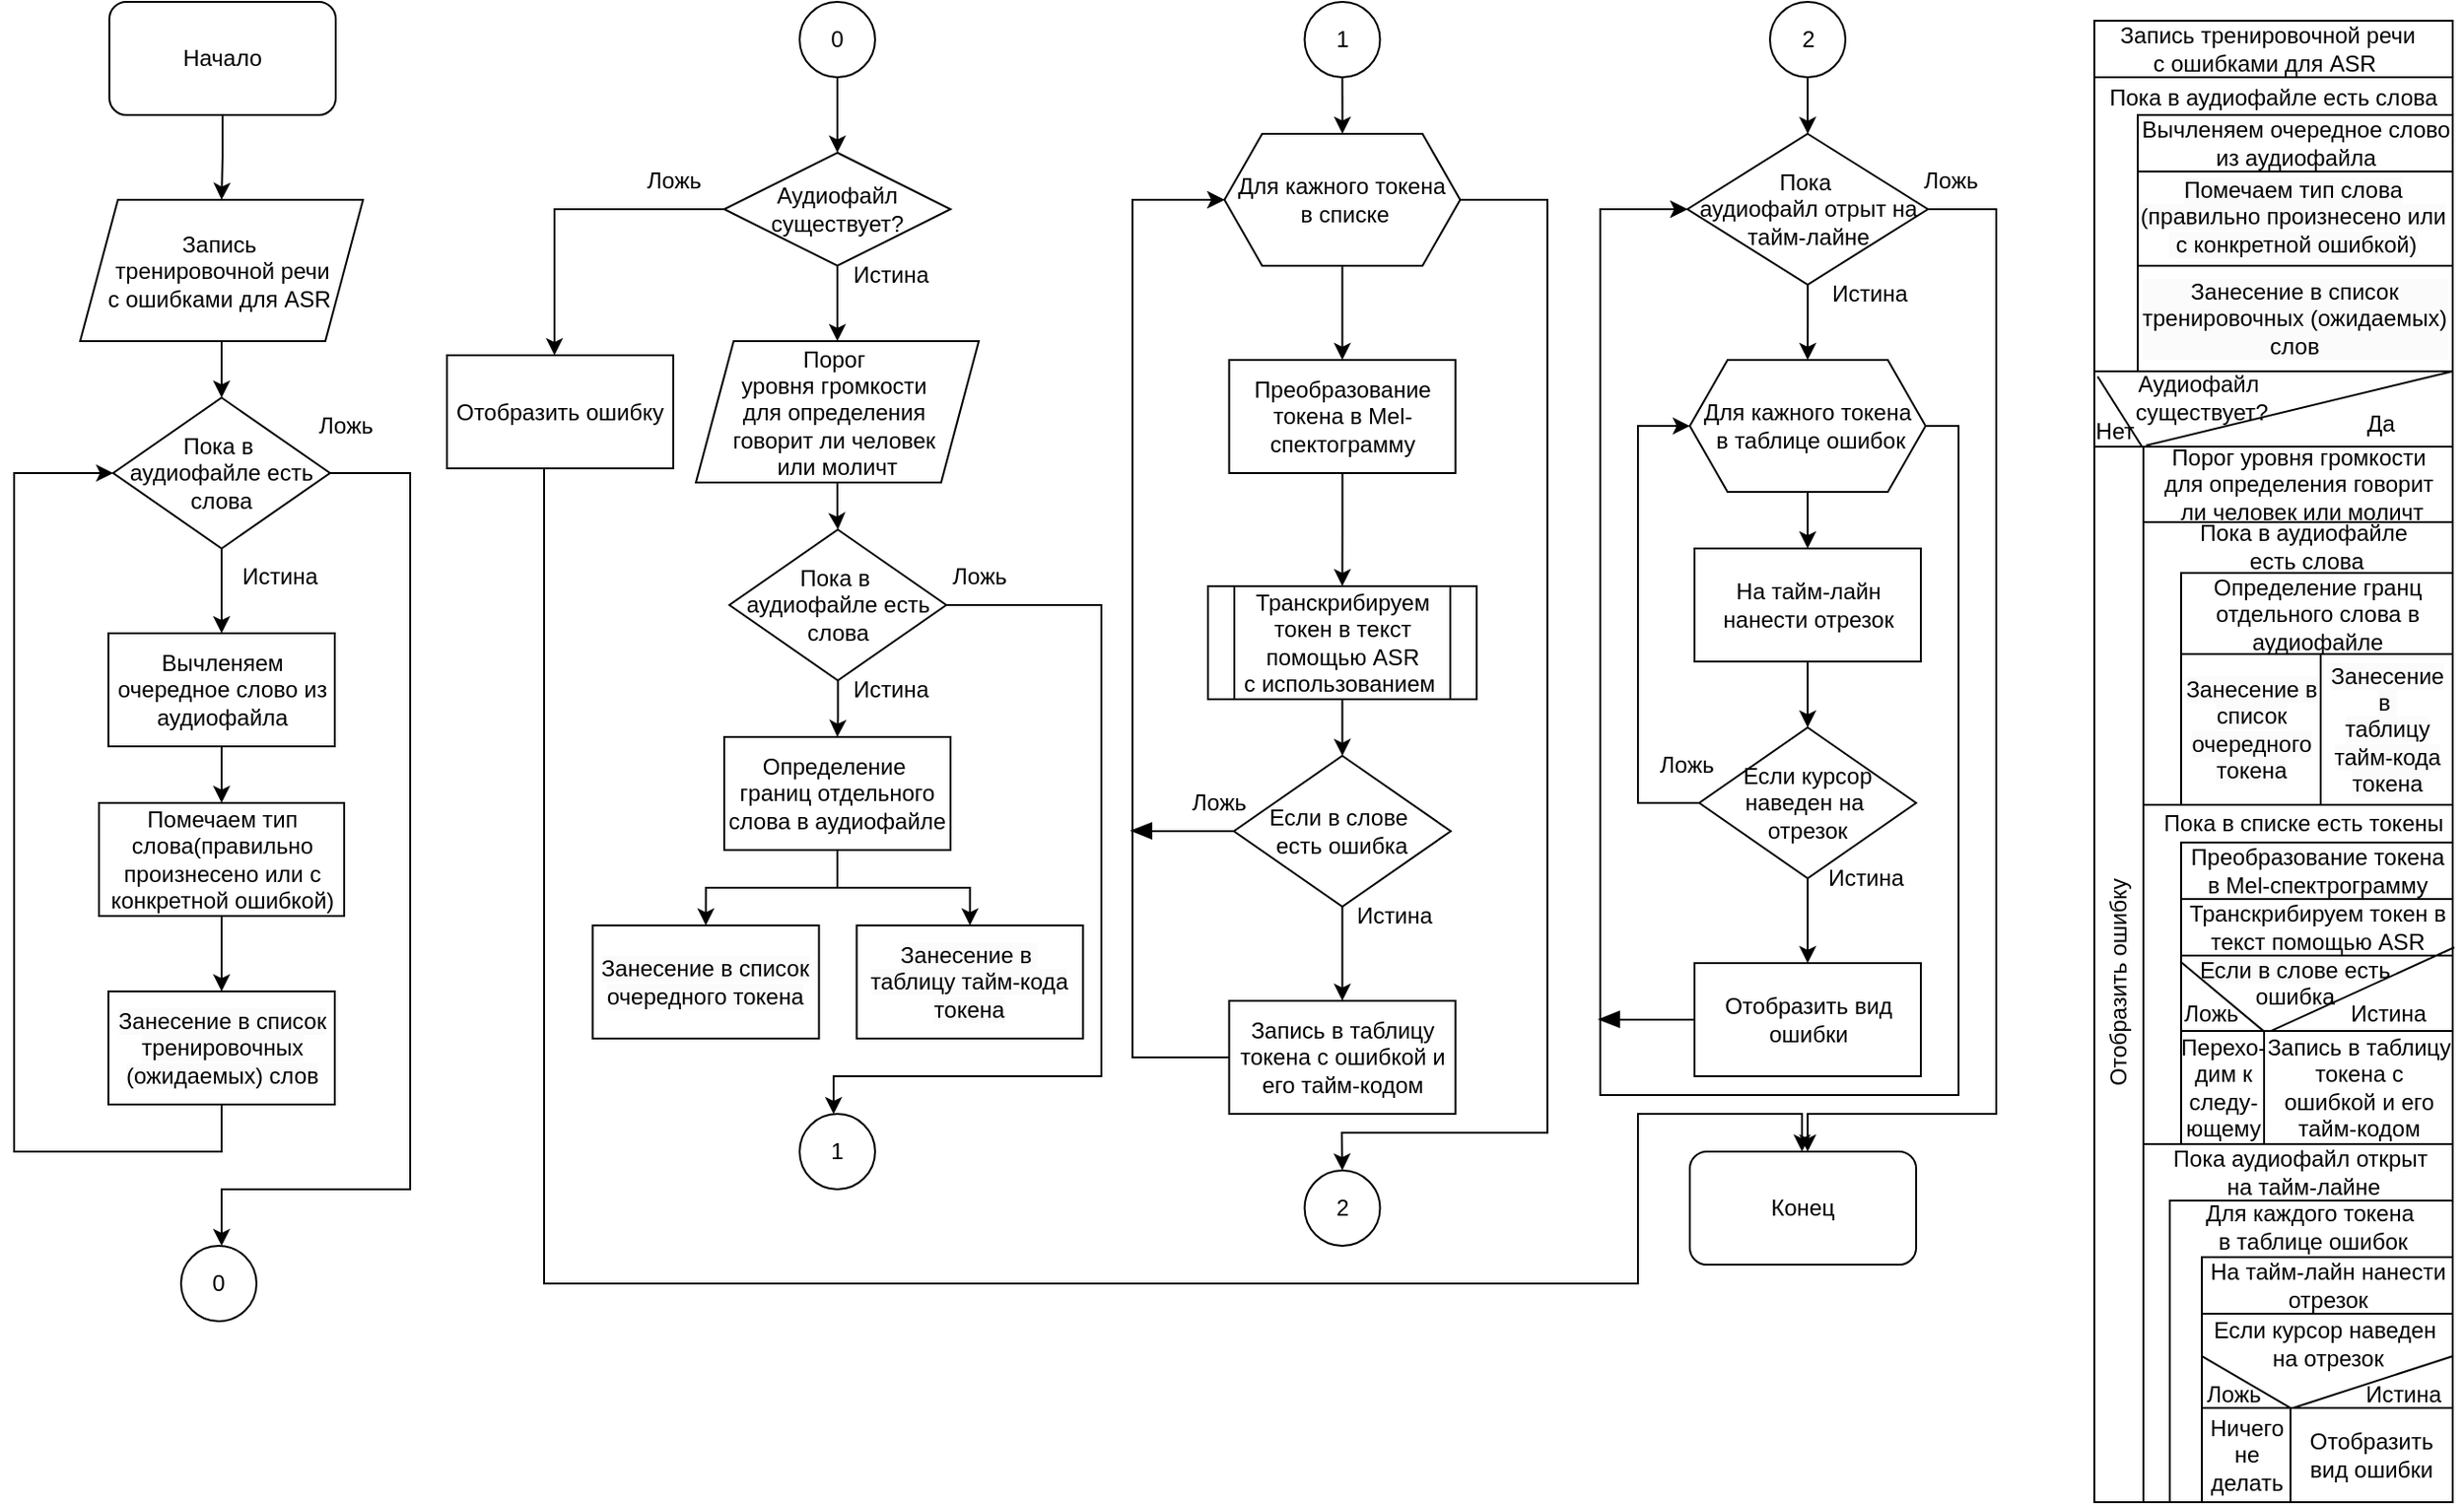 <mxfile version="25.0.3">
  <diagram name="Page-1" id="bJftbZVyU55K5qn1mi6W">
    <mxGraphModel dx="1652" dy="835" grid="1" gridSize="10" guides="1" tooltips="1" connect="1" arrows="1" fold="1" page="1" pageScale="1" pageWidth="850" pageHeight="1100" math="0" shadow="0">
      <root>
        <mxCell id="0" />
        <mxCell id="1" parent="0" />
        <mxCell id="W5doGc2CjOmDTbgwWryE-8" value="" style="edgeStyle=orthogonalEdgeStyle;rounded=0;orthogonalLoop=1;jettySize=auto;html=1;" parent="1" source="W5doGc2CjOmDTbgwWryE-9" target="W5doGc2CjOmDTbgwWryE-12" edge="1">
          <mxGeometry relative="1" as="geometry" />
        </mxCell>
        <mxCell id="UYKFxZUym77osztnOfX8-6" style="edgeStyle=orthogonalEdgeStyle;rounded=0;orthogonalLoop=1;jettySize=auto;html=1;" parent="1" source="XATPE1ViVIyl82aGBpBJ-64" target="UYKFxZUym77osztnOfX8-52" edge="1">
          <mxGeometry relative="1" as="geometry">
            <mxPoint x="109.5" y="690" as="targetPoint" />
            <Array as="points">
              <mxPoint x="291.5" y="680" />
              <mxPoint x="871.5" y="680" />
              <mxPoint x="871.5" y="590" />
              <mxPoint x="958.5" y="590" />
            </Array>
          </mxGeometry>
        </mxCell>
        <mxCell id="W5doGc2CjOmDTbgwWryE-9" value="&lt;span style=&quot;text-align: left;&quot;&gt;Аудиофайл существует?&lt;/span&gt;" style="rounded=0;whiteSpace=wrap;html=1;shape=rhombus;perimeter=rhombusPerimeter;" parent="1" vertex="1">
          <mxGeometry x="387" y="80" width="120" height="60" as="geometry" />
        </mxCell>
        <mxCell id="UYKFxZUym77osztnOfX8-10" value="" style="edgeStyle=orthogonalEdgeStyle;rounded=0;orthogonalLoop=1;jettySize=auto;html=1;" parent="1" source="W5doGc2CjOmDTbgwWryE-12" target="UYKFxZUym77osztnOfX8-11" edge="1">
          <mxGeometry relative="1" as="geometry">
            <mxPoint x="447" y="310" as="targetPoint" />
          </mxGeometry>
        </mxCell>
        <mxCell id="W5doGc2CjOmDTbgwWryE-12" value="&lt;span style=&quot;background-color: initial;&quot;&gt;Порог&amp;nbsp;&lt;/span&gt;&lt;div&gt;&lt;span style=&quot;background-color: initial;&quot;&gt;уровня&amp;nbsp;&lt;/span&gt;&lt;span style=&quot;background-color: initial;&quot;&gt;громкости&amp;nbsp;&lt;/span&gt;&lt;div&gt;&lt;span style=&quot;background-color: initial;&quot;&gt;для определения&amp;nbsp;&lt;/span&gt;&lt;/div&gt;&lt;div&gt;&lt;span style=&quot;background-color: initial;&quot;&gt;говорит&amp;nbsp;&lt;/span&gt;&lt;span style=&quot;background-color: initial;&quot;&gt;ли человек&amp;nbsp;&lt;/span&gt;&lt;/div&gt;&lt;div&gt;&lt;span style=&quot;background-color: initial;&quot;&gt;или моличт&lt;/span&gt;&lt;/div&gt;&lt;/div&gt;" style="rounded=0;whiteSpace=wrap;html=1;shape=parallelogram;fixedSize=1;align=center;size=20;perimeter=parallelogramPerimeter;" parent="1" vertex="1">
          <mxGeometry x="372" y="180" width="150" height="75" as="geometry" />
        </mxCell>
        <mxCell id="UYKFxZUym77osztnOfX8-2" value="" style="edgeStyle=orthogonalEdgeStyle;rounded=0;orthogonalLoop=1;jettySize=auto;html=1;" parent="1" source="rz2Mtm5emk-AW7Llr2wP-21" target="W5doGc2CjOmDTbgwWryE-9" edge="1">
          <mxGeometry relative="1" as="geometry">
            <mxPoint x="447" y="30" as="sourcePoint" />
          </mxGeometry>
        </mxCell>
        <mxCell id="UYKFxZUym77osztnOfX8-14" value="" style="edgeStyle=orthogonalEdgeStyle;rounded=0;orthogonalLoop=1;jettySize=auto;html=1;" parent="1" source="UYKFxZUym77osztnOfX8-11" target="UYKFxZUym77osztnOfX8-13" edge="1">
          <mxGeometry relative="1" as="geometry" />
        </mxCell>
        <mxCell id="UYKFxZUym77osztnOfX8-19" style="edgeStyle=orthogonalEdgeStyle;rounded=0;orthogonalLoop=1;jettySize=auto;html=1;" parent="1" source="UYKFxZUym77osztnOfX8-11" target="UYKFxZUym77osztnOfX8-26" edge="1">
          <mxGeometry relative="1" as="geometry">
            <mxPoint x="445" y="660" as="targetPoint" />
            <Array as="points">
              <mxPoint x="587" y="320" />
              <mxPoint x="587" y="570" />
              <mxPoint x="445" y="570" />
            </Array>
          </mxGeometry>
        </mxCell>
        <mxCell id="UYKFxZUym77osztnOfX8-11" value="Пока в&amp;nbsp;&lt;div&gt;аудиофайле есть слова&lt;/div&gt;" style="rhombus;whiteSpace=wrap;html=1;" parent="1" vertex="1">
          <mxGeometry x="389.75" y="280" width="115" height="80" as="geometry" />
        </mxCell>
        <mxCell id="UYKFxZUym77osztnOfX8-24" style="edgeStyle=orthogonalEdgeStyle;rounded=0;orthogonalLoop=1;jettySize=auto;html=1;entryX=0.5;entryY=0;entryDx=0;entryDy=0;" parent="1" source="UYKFxZUym77osztnOfX8-13" target="UYKFxZUym77osztnOfX8-23" edge="1">
          <mxGeometry relative="1" as="geometry" />
        </mxCell>
        <mxCell id="UYKFxZUym77osztnOfX8-25" style="edgeStyle=orthogonalEdgeStyle;rounded=0;orthogonalLoop=1;jettySize=auto;html=1;" parent="1" source="UYKFxZUym77osztnOfX8-13" target="UYKFxZUym77osztnOfX8-22" edge="1">
          <mxGeometry relative="1" as="geometry" />
        </mxCell>
        <mxCell id="UYKFxZUym77osztnOfX8-13" value="&lt;span style=&quot;text-align: left;&quot;&gt;Определение&amp;nbsp;&lt;/span&gt;&lt;div&gt;&lt;span style=&quot;text-align: left;&quot;&gt;границ отдельного слова в аудиофайле&lt;/span&gt;&lt;/div&gt;" style="rounded=0;whiteSpace=wrap;html=1;" parent="1" vertex="1">
          <mxGeometry x="387" y="390" width="120" height="60" as="geometry" />
        </mxCell>
        <mxCell id="UYKFxZUym77osztnOfX8-15" value="Истина" style="text;html=1;align=center;verticalAlign=middle;resizable=0;points=[];autosize=1;strokeColor=none;fillColor=none;" parent="1" vertex="1">
          <mxGeometry x="444.75" y="350" width="60" height="30" as="geometry" />
        </mxCell>
        <mxCell id="UYKFxZUym77osztnOfX8-16" value="Ложь" style="text;html=1;align=center;verticalAlign=middle;resizable=0;points=[];autosize=1;strokeColor=none;fillColor=none;" parent="1" vertex="1">
          <mxGeometry x="497.25" y="290" width="50" height="30" as="geometry" />
        </mxCell>
        <mxCell id="UYKFxZUym77osztnOfX8-17" value="Истина" style="text;html=1;align=center;verticalAlign=middle;resizable=0;points=[];autosize=1;strokeColor=none;fillColor=none;" parent="1" vertex="1">
          <mxGeometry x="444.5" y="130" width="60" height="30" as="geometry" />
        </mxCell>
        <mxCell id="UYKFxZUym77osztnOfX8-18" value="Ложь" style="text;html=1;align=center;verticalAlign=middle;resizable=0;points=[];autosize=1;strokeColor=none;fillColor=none;" parent="1" vertex="1">
          <mxGeometry x="334.5" y="80" width="50" height="30" as="geometry" />
        </mxCell>
        <mxCell id="UYKFxZUym77osztnOfX8-22" value="&lt;div&gt;&lt;span style=&quot;color: rgb(0, 0, 0); font-family: Helvetica; font-size: 12px; font-style: normal; font-variant-ligatures: normal; font-variant-caps: normal; font-weight: 400; letter-spacing: normal; orphans: 2; text-align: left; text-indent: 0px; text-transform: none; widows: 2; word-spacing: 0px; -webkit-text-stroke-width: 0px; white-space: normal; background-color: rgb(251, 251, 251); text-decoration-thickness: initial; text-decoration-style: initial; text-decoration-color: initial; display: inline !important; float: none;&quot;&gt;Занесение в&amp;nbsp;&lt;/span&gt;&lt;/div&gt;&lt;div&gt;&lt;span style=&quot;color: rgb(0, 0, 0); font-family: Helvetica; font-size: 12px; font-style: normal; font-variant-ligatures: normal; font-variant-caps: normal; font-weight: 400; letter-spacing: normal; orphans: 2; text-align: left; text-indent: 0px; text-transform: none; widows: 2; word-spacing: 0px; -webkit-text-stroke-width: 0px; white-space: normal; background-color: rgb(251, 251, 251); text-decoration-thickness: initial; text-decoration-style: initial; text-decoration-color: initial; display: inline !important; float: none;&quot;&gt;таблицу тайм-кода токена&lt;/span&gt;&lt;/div&gt;" style="rounded=0;whiteSpace=wrap;html=1;" parent="1" vertex="1">
          <mxGeometry x="457.25" y="490" width="120" height="60" as="geometry" />
        </mxCell>
        <mxCell id="UYKFxZUym77osztnOfX8-23" value="&lt;span style=&quot;color: rgb(0, 0, 0); font-family: Helvetica; font-size: 12px; font-style: normal; font-variant-ligatures: normal; font-variant-caps: normal; font-weight: 400; letter-spacing: normal; orphans: 2; text-align: left; text-indent: 0px; text-transform: none; widows: 2; word-spacing: 0px; -webkit-text-stroke-width: 0px; white-space: normal; background-color: rgb(251, 251, 251); text-decoration-thickness: initial; text-decoration-style: initial; text-decoration-color: initial; display: inline !important; float: none;&quot;&gt;Занесение в список очередного токена&lt;/span&gt;" style="rounded=0;whiteSpace=wrap;html=1;" parent="1" vertex="1">
          <mxGeometry x="317.25" y="490" width="120" height="60" as="geometry" />
        </mxCell>
        <mxCell id="UYKFxZUym77osztnOfX8-26" value="1" style="ellipse;whiteSpace=wrap;html=1;aspect=fixed;" parent="1" vertex="1">
          <mxGeometry x="427" y="590" width="40" height="40" as="geometry" />
        </mxCell>
        <mxCell id="UYKFxZUym77osztnOfX8-30" value="" style="edgeStyle=orthogonalEdgeStyle;rounded=0;orthogonalLoop=1;jettySize=auto;html=1;" parent="1" source="UYKFxZUym77osztnOfX8-27" target="UYKFxZUym77osztnOfX8-29" edge="1">
          <mxGeometry relative="1" as="geometry" />
        </mxCell>
        <mxCell id="UYKFxZUym77osztnOfX8-27" value="1" style="ellipse;whiteSpace=wrap;html=1;aspect=fixed;" parent="1" vertex="1">
          <mxGeometry x="694.75" width="40" height="40" as="geometry" />
        </mxCell>
        <mxCell id="UYKFxZUym77osztnOfX8-33" value="" style="edgeStyle=orthogonalEdgeStyle;rounded=0;orthogonalLoop=1;jettySize=auto;html=1;" parent="1" source="UYKFxZUym77osztnOfX8-28" target="UYKFxZUym77osztnOfX8-32" edge="1">
          <mxGeometry relative="1" as="geometry" />
        </mxCell>
        <mxCell id="UYKFxZUym77osztnOfX8-28" value="&lt;span style=&quot;text-align: left;&quot;&gt;Преобразование токена в Mel-спектограмму&lt;/span&gt;" style="rounded=0;whiteSpace=wrap;html=1;" parent="1" vertex="1">
          <mxGeometry x="654.75" y="190" width="120" height="60" as="geometry" />
        </mxCell>
        <mxCell id="UYKFxZUym77osztnOfX8-31" value="" style="edgeStyle=orthogonalEdgeStyle;rounded=0;orthogonalLoop=1;jettySize=auto;html=1;" parent="1" source="UYKFxZUym77osztnOfX8-29" target="UYKFxZUym77osztnOfX8-28" edge="1">
          <mxGeometry relative="1" as="geometry" />
        </mxCell>
        <mxCell id="UYKFxZUym77osztnOfX8-43" style="edgeStyle=orthogonalEdgeStyle;rounded=0;orthogonalLoop=1;jettySize=auto;html=1;" parent="1" source="UYKFxZUym77osztnOfX8-29" target="UYKFxZUym77osztnOfX8-44" edge="1">
          <mxGeometry relative="1" as="geometry">
            <mxPoint x="813.5" y="610" as="targetPoint" />
            <Array as="points">
              <mxPoint x="823.5" y="105" />
              <mxPoint x="823.5" y="600" />
              <mxPoint x="714.5" y="600" />
            </Array>
          </mxGeometry>
        </mxCell>
        <mxCell id="UYKFxZUym77osztnOfX8-29" value="Для кажного токена&lt;div&gt;&amp;nbsp;в списке&lt;/div&gt;" style="shape=hexagon;perimeter=hexagonPerimeter2;whiteSpace=wrap;html=1;fixedSize=1;" parent="1" vertex="1">
          <mxGeometry x="652.25" y="70" width="125" height="70" as="geometry" />
        </mxCell>
        <mxCell id="UYKFxZUym77osztnOfX8-35" value="" style="edgeStyle=orthogonalEdgeStyle;rounded=0;orthogonalLoop=1;jettySize=auto;html=1;" parent="1" source="UYKFxZUym77osztnOfX8-32" target="UYKFxZUym77osztnOfX8-34" edge="1">
          <mxGeometry relative="1" as="geometry" />
        </mxCell>
        <mxCell id="UYKFxZUym77osztnOfX8-32" value="&lt;span style=&quot;text-align: left;&quot;&gt;Транскрибируем токен в текст помощью ASR&lt;/span&gt;&lt;div&gt;&lt;span style=&quot;text-align: left;&quot;&gt;с использованием&amp;nbsp;&lt;/span&gt;&lt;/div&gt;" style="rounded=0;whiteSpace=wrap;html=1;shape=process;backgroundOutline=1;" parent="1" vertex="1">
          <mxGeometry x="643.5" y="310" width="142.5" height="60" as="geometry" />
        </mxCell>
        <mxCell id="UYKFxZUym77osztnOfX8-37" style="edgeStyle=orthogonalEdgeStyle;rounded=0;orthogonalLoop=1;jettySize=auto;html=1;" parent="1" source="UYKFxZUym77osztnOfX8-34" target="UYKFxZUym77osztnOfX8-29" edge="1">
          <mxGeometry relative="1" as="geometry">
            <Array as="points">
              <mxPoint x="603.5" y="440" />
              <mxPoint x="603.5" y="105" />
            </Array>
          </mxGeometry>
        </mxCell>
        <mxCell id="UYKFxZUym77osztnOfX8-40" value="" style="edgeStyle=orthogonalEdgeStyle;rounded=0;orthogonalLoop=1;jettySize=auto;html=1;" parent="1" source="UYKFxZUym77osztnOfX8-34" target="UYKFxZUym77osztnOfX8-39" edge="1">
          <mxGeometry relative="1" as="geometry" />
        </mxCell>
        <mxCell id="UYKFxZUym77osztnOfX8-34" value="Если в слове&amp;nbsp;&lt;div&gt;есть ошибка&lt;/div&gt;" style="rhombus;whiteSpace=wrap;html=1;" parent="1" vertex="1">
          <mxGeometry x="657.25" y="400" width="115" height="80" as="geometry" />
        </mxCell>
        <mxCell id="UYKFxZUym77osztnOfX8-36" value="Ложь" style="text;html=1;align=center;verticalAlign=middle;resizable=0;points=[];autosize=1;strokeColor=none;fillColor=none;" parent="1" vertex="1">
          <mxGeometry x="623.5" y="410" width="50" height="30" as="geometry" />
        </mxCell>
        <mxCell id="UYKFxZUym77osztnOfX8-38" value="Истина" style="text;html=1;align=center;verticalAlign=middle;resizable=0;points=[];autosize=1;strokeColor=none;fillColor=none;" parent="1" vertex="1">
          <mxGeometry x="712.25" y="470" width="60" height="30" as="geometry" />
        </mxCell>
        <mxCell id="UYKFxZUym77osztnOfX8-41" style="edgeStyle=orthogonalEdgeStyle;rounded=0;orthogonalLoop=1;jettySize=auto;html=1;" parent="1" source="UYKFxZUym77osztnOfX8-39" target="UYKFxZUym77osztnOfX8-29" edge="1">
          <mxGeometry relative="1" as="geometry">
            <Array as="points">
              <mxPoint x="603.5" y="560" />
              <mxPoint x="603.5" y="105" />
            </Array>
          </mxGeometry>
        </mxCell>
        <mxCell id="UYKFxZUym77osztnOfX8-39" value="Запись в таблицу токена с ошибкой и его тайм-кодом" style="whiteSpace=wrap;html=1;" parent="1" vertex="1">
          <mxGeometry x="654.75" y="530" width="120" height="60" as="geometry" />
        </mxCell>
        <mxCell id="UYKFxZUym77osztnOfX8-42" value="" style="shape=mxgraph.arrows2.wedgeArrow;html=1;bendable=0;startWidth=3.925;fillColor=strokeColor;defaultFillColor=invert;defaultGradientColor=invert;rounded=0;" parent="1" edge="1">
          <mxGeometry width="100" height="100" relative="1" as="geometry">
            <mxPoint x="613.5" y="439.81" as="sourcePoint" />
            <mxPoint x="603.5" y="439.81" as="targetPoint" />
          </mxGeometry>
        </mxCell>
        <mxCell id="UYKFxZUym77osztnOfX8-44" value="2" style="ellipse;whiteSpace=wrap;html=1;aspect=fixed;" parent="1" vertex="1">
          <mxGeometry x="694.75" y="620" width="40" height="40" as="geometry" />
        </mxCell>
        <mxCell id="UYKFxZUym77osztnOfX8-62" style="edgeStyle=orthogonalEdgeStyle;rounded=0;orthogonalLoop=1;jettySize=auto;html=1;" parent="1" source="UYKFxZUym77osztnOfX8-45" target="UYKFxZUym77osztnOfX8-57" edge="1">
          <mxGeometry relative="1" as="geometry" />
        </mxCell>
        <mxCell id="UYKFxZUym77osztnOfX8-45" value="2" style="ellipse;whiteSpace=wrap;html=1;aspect=fixed;" parent="1" vertex="1">
          <mxGeometry x="941.5" width="40" height="40" as="geometry" />
        </mxCell>
        <mxCell id="UYKFxZUym77osztnOfX8-52" value="Конец" style="rounded=1;whiteSpace=wrap;html=1;" parent="1" vertex="1">
          <mxGeometry x="899" y="610" width="120" height="60" as="geometry" />
        </mxCell>
        <mxCell id="UYKFxZUym77osztnOfX8-65" value="" style="edgeStyle=orthogonalEdgeStyle;rounded=0;orthogonalLoop=1;jettySize=auto;html=1;" parent="1" source="UYKFxZUym77osztnOfX8-54" target="UYKFxZUym77osztnOfX8-55" edge="1">
          <mxGeometry relative="1" as="geometry" />
        </mxCell>
        <mxCell id="UYKFxZUym77osztnOfX8-75" style="edgeStyle=orthogonalEdgeStyle;rounded=0;orthogonalLoop=1;jettySize=auto;html=1;" parent="1" source="UYKFxZUym77osztnOfX8-54" target="UYKFxZUym77osztnOfX8-57" edge="1">
          <mxGeometry relative="1" as="geometry">
            <Array as="points">
              <mxPoint x="1041.5" y="225" />
              <mxPoint x="1041.5" y="580" />
              <mxPoint x="851.5" y="580" />
              <mxPoint x="851.5" y="110" />
            </Array>
          </mxGeometry>
        </mxCell>
        <mxCell id="UYKFxZUym77osztnOfX8-54" value="Для кажного токена&lt;div&gt;&amp;nbsp;в таблице ошибок&lt;/div&gt;" style="shape=hexagon;perimeter=hexagonPerimeter2;whiteSpace=wrap;html=1;fixedSize=1;" parent="1" vertex="1">
          <mxGeometry x="899" y="190" width="125" height="70" as="geometry" />
        </mxCell>
        <mxCell id="UYKFxZUym77osztnOfX8-67" value="" style="edgeStyle=orthogonalEdgeStyle;rounded=0;orthogonalLoop=1;jettySize=auto;html=1;" parent="1" source="UYKFxZUym77osztnOfX8-55" target="UYKFxZUym77osztnOfX8-66" edge="1">
          <mxGeometry relative="1" as="geometry" />
        </mxCell>
        <mxCell id="UYKFxZUym77osztnOfX8-55" value="&lt;span style=&quot;text-align: left;&quot;&gt;На тайм-лайн нанести отрезок&lt;/span&gt;" style="rounded=0;whiteSpace=wrap;html=1;" parent="1" vertex="1">
          <mxGeometry x="901.5" y="290" width="120" height="60" as="geometry" />
        </mxCell>
        <mxCell id="UYKFxZUym77osztnOfX8-63" value="" style="edgeStyle=orthogonalEdgeStyle;rounded=0;orthogonalLoop=1;jettySize=auto;html=1;" parent="1" source="UYKFxZUym77osztnOfX8-57" target="UYKFxZUym77osztnOfX8-54" edge="1">
          <mxGeometry relative="1" as="geometry" />
        </mxCell>
        <mxCell id="UYKFxZUym77osztnOfX8-64" style="edgeStyle=orthogonalEdgeStyle;rounded=0;orthogonalLoop=1;jettySize=auto;html=1;" parent="1" source="UYKFxZUym77osztnOfX8-57" target="UYKFxZUym77osztnOfX8-52" edge="1">
          <mxGeometry relative="1" as="geometry">
            <Array as="points">
              <mxPoint x="1061.5" y="110" />
              <mxPoint x="1061.5" y="590" />
              <mxPoint x="961.5" y="590" />
            </Array>
          </mxGeometry>
        </mxCell>
        <mxCell id="UYKFxZUym77osztnOfX8-57" value="Пока&amp;nbsp;&lt;div&gt;аудиофайл отрыт на тайм-лайне&lt;/div&gt;" style="rhombus;whiteSpace=wrap;html=1;" parent="1" vertex="1">
          <mxGeometry x="897.75" y="70" width="127.5" height="80" as="geometry" />
        </mxCell>
        <mxCell id="UYKFxZUym77osztnOfX8-58" value="Истина" style="text;html=1;align=center;verticalAlign=middle;resizable=0;points=[];autosize=1;strokeColor=none;fillColor=none;" parent="1" vertex="1">
          <mxGeometry x="964" y="140" width="60" height="30" as="geometry" />
        </mxCell>
        <mxCell id="UYKFxZUym77osztnOfX8-59" value="Ложь" style="text;html=1;align=center;verticalAlign=middle;resizable=0;points=[];autosize=1;strokeColor=none;fillColor=none;" parent="1" vertex="1">
          <mxGeometry x="1011.5" y="80" width="50" height="30" as="geometry" />
        </mxCell>
        <mxCell id="UYKFxZUym77osztnOfX8-68" style="edgeStyle=orthogonalEdgeStyle;rounded=0;orthogonalLoop=1;jettySize=auto;html=1;" parent="1" source="UYKFxZUym77osztnOfX8-66" target="UYKFxZUym77osztnOfX8-54" edge="1">
          <mxGeometry relative="1" as="geometry">
            <Array as="points">
              <mxPoint x="871.5" y="425" />
              <mxPoint x="871.5" y="225.0" />
            </Array>
          </mxGeometry>
        </mxCell>
        <mxCell id="UYKFxZUym77osztnOfX8-71" value="" style="edgeStyle=orthogonalEdgeStyle;rounded=0;orthogonalLoop=1;jettySize=auto;html=1;" parent="1" source="UYKFxZUym77osztnOfX8-66" target="UYKFxZUym77osztnOfX8-70" edge="1">
          <mxGeometry relative="1" as="geometry" />
        </mxCell>
        <mxCell id="UYKFxZUym77osztnOfX8-66" value="Если курсор наведен на&amp;nbsp;&lt;div&gt;отрезок&lt;/div&gt;" style="rhombus;whiteSpace=wrap;html=1;" parent="1" vertex="1">
          <mxGeometry x="904" y="385" width="115" height="80" as="geometry" />
        </mxCell>
        <mxCell id="UYKFxZUym77osztnOfX8-69" value="Ложь" style="text;html=1;align=center;verticalAlign=middle;resizable=0;points=[];autosize=1;strokeColor=none;fillColor=none;" parent="1" vertex="1">
          <mxGeometry x="871.5" y="390" width="50" height="30" as="geometry" />
        </mxCell>
        <mxCell id="UYKFxZUym77osztnOfX8-72" style="edgeStyle=orthogonalEdgeStyle;rounded=0;orthogonalLoop=1;jettySize=auto;html=1;" parent="1" source="UYKFxZUym77osztnOfX8-70" target="UYKFxZUym77osztnOfX8-57" edge="1">
          <mxGeometry relative="1" as="geometry">
            <Array as="points">
              <mxPoint x="851.5" y="540" />
              <mxPoint x="851.5" y="110.0" />
            </Array>
          </mxGeometry>
        </mxCell>
        <mxCell id="UYKFxZUym77osztnOfX8-70" value="Отобразить вид ошибки" style="whiteSpace=wrap;html=1;" parent="1" vertex="1">
          <mxGeometry x="901.5" y="510" width="120" height="60" as="geometry" />
        </mxCell>
        <mxCell id="UYKFxZUym77osztnOfX8-73" value="Истина" style="text;html=1;align=center;verticalAlign=middle;resizable=0;points=[];autosize=1;strokeColor=none;fillColor=none;" parent="1" vertex="1">
          <mxGeometry x="961.5" y="450" width="60" height="30" as="geometry" />
        </mxCell>
        <mxCell id="UYKFxZUym77osztnOfX8-76" value="" style="shape=mxgraph.arrows2.wedgeArrow;html=1;bendable=0;startWidth=3.925;fillColor=strokeColor;defaultFillColor=invert;defaultGradientColor=invert;rounded=0;" parent="1" edge="1">
          <mxGeometry width="100" height="100" relative="1" as="geometry">
            <mxPoint x="861.5" y="539.83" as="sourcePoint" />
            <mxPoint x="851.5" y="539.83" as="targetPoint" />
          </mxGeometry>
        </mxCell>
        <mxCell id="XATPE1ViVIyl82aGBpBJ-1" value="" style="rounded=0;whiteSpace=wrap;html=1;" parent="1" vertex="1">
          <mxGeometry x="1113.5" y="196" width="190" height="40" as="geometry" />
        </mxCell>
        <mxCell id="XATPE1ViVIyl82aGBpBJ-4" value="" style="endArrow=none;html=1;rounded=0;entryX=0.009;entryY=0.069;entryDx=0;entryDy=0;entryPerimeter=0;exitX=0.133;exitY=1;exitDx=0;exitDy=0;exitPerimeter=0;" parent="1" source="XATPE1ViVIyl82aGBpBJ-1" target="XATPE1ViVIyl82aGBpBJ-1" edge="1">
          <mxGeometry width="50" height="50" relative="1" as="geometry">
            <mxPoint x="1233.5" y="336" as="sourcePoint" />
            <mxPoint x="1273.5" y="286" as="targetPoint" />
          </mxGeometry>
        </mxCell>
        <mxCell id="XATPE1ViVIyl82aGBpBJ-5" value="" style="endArrow=none;html=1;rounded=0;exitX=1;exitY=0;exitDx=0;exitDy=0;entryX=0.144;entryY=0.984;entryDx=0;entryDy=0;entryPerimeter=0;" parent="1" source="XATPE1ViVIyl82aGBpBJ-1" target="XATPE1ViVIyl82aGBpBJ-1" edge="1">
          <mxGeometry width="50" height="50" relative="1" as="geometry">
            <mxPoint x="1204.5" y="244" as="sourcePoint" />
            <mxPoint x="1203.5" y="236" as="targetPoint" />
          </mxGeometry>
        </mxCell>
        <mxCell id="XATPE1ViVIyl82aGBpBJ-6" value="Аудиофайл&amp;nbsp;&lt;div&gt;существует?&lt;/div&gt;" style="text;html=1;align=center;verticalAlign=middle;resizable=0;points=[];autosize=1;strokeColor=none;fillColor=none;" parent="1" vertex="1">
          <mxGeometry x="1125" y="190" width="90" height="40" as="geometry" />
        </mxCell>
        <mxCell id="XATPE1ViVIyl82aGBpBJ-7" value="&lt;span style=&quot;background-color: initial;&quot;&gt;Порог&amp;nbsp;&lt;/span&gt;&lt;span style=&quot;background-color: initial;&quot;&gt;уровня&amp;nbsp;&lt;/span&gt;&lt;span style=&quot;background-color: initial;&quot;&gt;громкости&lt;/span&gt;&lt;div&gt;&lt;span style=&quot;background-color: initial;&quot;&gt;для определения&lt;/span&gt;&lt;span style=&quot;background-color: initial;&quot;&gt;&amp;nbsp;&lt;/span&gt;&lt;span style=&quot;background-color: initial;&quot;&gt;говорит&lt;/span&gt;&lt;/div&gt;&lt;div&gt;&lt;span style=&quot;background-color: initial;&quot;&gt;&amp;nbsp;&lt;/span&gt;&lt;span style=&quot;background-color: initial;&quot;&gt;ли человек&amp;nbsp;&lt;/span&gt;&lt;span style=&quot;background-color: initial;&quot;&gt;или моличт&lt;/span&gt;&lt;/div&gt;" style="rounded=0;whiteSpace=wrap;html=1;" parent="1" vertex="1">
          <mxGeometry x="1139.5" y="236" width="164" height="40" as="geometry" />
        </mxCell>
        <mxCell id="XATPE1ViVIyl82aGBpBJ-9" value="" style="rounded=0;whiteSpace=wrap;html=1;" parent="1" vertex="1">
          <mxGeometry x="1139.5" y="276" width="164" height="150" as="geometry" />
        </mxCell>
        <mxCell id="XATPE1ViVIyl82aGBpBJ-10" value="" style="rounded=0;whiteSpace=wrap;html=1;" parent="1" vertex="1">
          <mxGeometry x="1159.5" y="303" width="144" height="123" as="geometry" />
        </mxCell>
        <mxCell id="XATPE1ViVIyl82aGBpBJ-11" value="Пока в аудиофайле&lt;div&gt;&amp;nbsp;есть слова&lt;/div&gt;" style="text;html=1;align=center;verticalAlign=middle;resizable=0;points=[];autosize=1;strokeColor=none;fillColor=none;" parent="1" vertex="1">
          <mxGeometry x="1158.5" y="269" width="130" height="40" as="geometry" />
        </mxCell>
        <mxCell id="XATPE1ViVIyl82aGBpBJ-12" value="Нет" style="text;html=1;align=center;verticalAlign=middle;resizable=0;points=[];autosize=1;strokeColor=none;fillColor=none;" parent="1" vertex="1">
          <mxGeometry x="1103.5" y="213" width="40" height="30" as="geometry" />
        </mxCell>
        <mxCell id="XATPE1ViVIyl82aGBpBJ-13" value="Да" style="text;html=1;align=center;verticalAlign=middle;resizable=0;points=[];autosize=1;strokeColor=none;fillColor=none;" parent="1" vertex="1">
          <mxGeometry x="1245" y="209" width="40" height="30" as="geometry" />
        </mxCell>
        <mxCell id="XATPE1ViVIyl82aGBpBJ-14" value="Определение гранц отдельного слова в аудиофайле" style="rounded=0;whiteSpace=wrap;html=1;" parent="1" vertex="1">
          <mxGeometry x="1159.5" y="303" width="144" height="43" as="geometry" />
        </mxCell>
        <mxCell id="XATPE1ViVIyl82aGBpBJ-16" value="&lt;div&gt;&lt;span style=&quot;color: rgb(0, 0, 0); font-family: Helvetica; font-size: 12px; font-style: normal; font-variant-ligatures: normal; font-variant-caps: normal; font-weight: 400; letter-spacing: normal; orphans: 2; text-align: left; text-indent: 0px; text-transform: none; widows: 2; word-spacing: 0px; -webkit-text-stroke-width: 0px; white-space: normal; background-color: rgb(251, 251, 251); text-decoration-thickness: initial; text-decoration-style: initial; text-decoration-color: initial; display: inline !important; float: none;&quot;&gt;Занесение в&amp;nbsp;&lt;/span&gt;&lt;/div&gt;&lt;div&gt;&lt;span style=&quot;color: rgb(0, 0, 0); font-family: Helvetica; font-size: 12px; font-style: normal; font-variant-ligatures: normal; font-variant-caps: normal; font-weight: 400; letter-spacing: normal; orphans: 2; text-align: left; text-indent: 0px; text-transform: none; widows: 2; word-spacing: 0px; -webkit-text-stroke-width: 0px; white-space: normal; background-color: rgb(251, 251, 251); text-decoration-thickness: initial; text-decoration-style: initial; text-decoration-color: initial; display: inline !important; float: none;&quot;&gt;таблицу тайм-кода токена&lt;/span&gt;&lt;/div&gt;" style="rounded=0;whiteSpace=wrap;html=1;" parent="1" vertex="1">
          <mxGeometry x="1233.5" y="346" width="70" height="80" as="geometry" />
        </mxCell>
        <mxCell id="XATPE1ViVIyl82aGBpBJ-17" value="&lt;span style=&quot;color: rgb(0, 0, 0); font-family: Helvetica; font-size: 12px; font-style: normal; font-variant-ligatures: normal; font-variant-caps: normal; font-weight: 400; letter-spacing: normal; orphans: 2; text-align: left; text-indent: 0px; text-transform: none; widows: 2; word-spacing: 0px; -webkit-text-stroke-width: 0px; white-space: normal; background-color: rgb(251, 251, 251); text-decoration-thickness: initial; text-decoration-style: initial; text-decoration-color: initial; display: inline !important; float: none;&quot;&gt;Занесение в список очередного токена&lt;/span&gt;" style="rounded=0;whiteSpace=wrap;html=1;" parent="1" vertex="1">
          <mxGeometry x="1159.5" y="346" width="74" height="80" as="geometry" />
        </mxCell>
        <mxCell id="XATPE1ViVIyl82aGBpBJ-18" value="" style="rounded=0;whiteSpace=wrap;html=1;" parent="1" vertex="1">
          <mxGeometry x="1139.5" y="426" width="164" height="180" as="geometry" />
        </mxCell>
        <mxCell id="XATPE1ViVIyl82aGBpBJ-19" value="" style="rounded=0;whiteSpace=wrap;html=1;" parent="1" vertex="1">
          <mxGeometry x="1159.5" y="453" width="144" height="93" as="geometry" />
        </mxCell>
        <mxCell id="XATPE1ViVIyl82aGBpBJ-20" value="Пока в списке есть токены" style="text;html=1;align=center;verticalAlign=middle;resizable=0;points=[];autosize=1;strokeColor=none;fillColor=none;" parent="1" vertex="1">
          <mxGeometry x="1138.5" y="421" width="170" height="30" as="geometry" />
        </mxCell>
        <mxCell id="XATPE1ViVIyl82aGBpBJ-21" value="Преобразование токена в Mel-спектрограмму" style="rounded=0;whiteSpace=wrap;html=1;" parent="1" vertex="1">
          <mxGeometry x="1159.5" y="446" width="144" height="30" as="geometry" />
        </mxCell>
        <mxCell id="XATPE1ViVIyl82aGBpBJ-24" value="&lt;span style=&quot;text-align: left;&quot;&gt;Транскрибируем токен в текст помощью ASR&lt;/span&gt;" style="rounded=0;whiteSpace=wrap;html=1;" parent="1" vertex="1">
          <mxGeometry x="1159.5" y="476" width="144" height="30" as="geometry" />
        </mxCell>
        <mxCell id="XATPE1ViVIyl82aGBpBJ-25" value="&lt;span style=&quot;color: rgb(0, 0, 0); font-family: Helvetica; font-size: 12px; font-style: normal; font-variant-ligatures: normal; font-variant-caps: normal; font-weight: 400; letter-spacing: normal; orphans: 2; text-indent: 0px; text-transform: none; widows: 2; word-spacing: 0px; -webkit-text-stroke-width: 0px; white-space: normal; background-color: rgb(251, 251, 251); text-decoration-thickness: initial; text-decoration-style: initial; text-decoration-color: initial; float: none; display: inline !important;&quot;&gt;Если в слове&amp;nbsp;&lt;/span&gt;&lt;span style=&quot;&quot;&gt;есть ошибка&lt;/span&gt;" style="text;whiteSpace=wrap;html=1;align=center;" parent="1" vertex="1">
          <mxGeometry x="1147.5" y="499.5" width="144" height="36.5" as="geometry" />
        </mxCell>
        <mxCell id="XATPE1ViVIyl82aGBpBJ-26" value="" style="endArrow=none;html=1;rounded=0;exitX=-0.003;exitY=0.603;exitDx=0;exitDy=0;exitPerimeter=0;entryX=0.305;entryY=1.002;entryDx=0;entryDy=0;entryPerimeter=0;" parent="1" source="XATPE1ViVIyl82aGBpBJ-19" target="XATPE1ViVIyl82aGBpBJ-19" edge="1">
          <mxGeometry width="50" height="50" relative="1" as="geometry">
            <mxPoint x="1203.5" y="656" as="sourcePoint" />
            <mxPoint x="1253.5" y="606" as="targetPoint" />
          </mxGeometry>
        </mxCell>
        <mxCell id="XATPE1ViVIyl82aGBpBJ-27" value="" style="endArrow=none;html=1;rounded=0;exitX=1.006;exitY=0.523;exitDx=0;exitDy=0;exitPerimeter=0;entryX=0.324;entryY=1.005;entryDx=0;entryDy=0;entryPerimeter=0;" parent="1" source="XATPE1ViVIyl82aGBpBJ-19" target="XATPE1ViVIyl82aGBpBJ-19" edge="1">
          <mxGeometry width="50" height="50" relative="1" as="geometry">
            <mxPoint x="1169.5" y="537" as="sourcePoint" />
            <mxPoint x="1213.5" y="586" as="targetPoint" />
          </mxGeometry>
        </mxCell>
        <mxCell id="XATPE1ViVIyl82aGBpBJ-28" value="Истина" style="text;html=1;align=center;verticalAlign=middle;resizable=0;points=[];autosize=1;strokeColor=none;fillColor=none;" parent="1" vertex="1">
          <mxGeometry x="1238.5" y="522" width="60" height="30" as="geometry" />
        </mxCell>
        <mxCell id="XATPE1ViVIyl82aGBpBJ-29" value="Ложь" style="text;html=1;align=center;verticalAlign=middle;resizable=0;points=[];autosize=1;strokeColor=none;fillColor=none;" parent="1" vertex="1">
          <mxGeometry x="1149.5" y="522" width="50" height="30" as="geometry" />
        </mxCell>
        <mxCell id="XATPE1ViVIyl82aGBpBJ-30" value="Запись в таблицу токена с ошибкой и его тайм-кодом" style="whiteSpace=wrap;html=1;" parent="1" vertex="1">
          <mxGeometry x="1203.5" y="546" width="100" height="60" as="geometry" />
        </mxCell>
        <mxCell id="XATPE1ViVIyl82aGBpBJ-31" value="Перехо-дим к следу-ющему" style="whiteSpace=wrap;html=1;" parent="1" vertex="1">
          <mxGeometry x="1159.5" y="546" width="44" height="60" as="geometry" />
        </mxCell>
        <mxCell id="XATPE1ViVIyl82aGBpBJ-32" value="" style="rounded=0;whiteSpace=wrap;html=1;" parent="1" vertex="1">
          <mxGeometry x="1139.5" y="606" width="164" height="190" as="geometry" />
        </mxCell>
        <mxCell id="XATPE1ViVIyl82aGBpBJ-34" value="Пока аудиофайл открыт&amp;nbsp;&lt;div&gt;на тайм-лайне&lt;/div&gt;" style="text;html=1;align=center;verticalAlign=middle;resizable=0;points=[];autosize=1;strokeColor=none;fillColor=none;" parent="1" vertex="1">
          <mxGeometry x="1143.5" y="601" width="160" height="40" as="geometry" />
        </mxCell>
        <mxCell id="XATPE1ViVIyl82aGBpBJ-45" value="" style="rounded=0;whiteSpace=wrap;html=1;" parent="1" vertex="1">
          <mxGeometry x="1153.5" y="636" width="150" height="160" as="geometry" />
        </mxCell>
        <mxCell id="XATPE1ViVIyl82aGBpBJ-46" value="" style="rounded=0;whiteSpace=wrap;html=1;" parent="1" vertex="1">
          <mxGeometry x="1170.5" y="666" width="133" height="80" as="geometry" />
        </mxCell>
        <mxCell id="XATPE1ViVIyl82aGBpBJ-47" value="Для каждого токена&amp;nbsp;&lt;div&gt;в таблице ошибок&lt;/div&gt;" style="text;html=1;align=center;verticalAlign=middle;resizable=0;points=[];autosize=1;strokeColor=none;fillColor=none;" parent="1" vertex="1">
          <mxGeometry x="1158.5" y="630" width="140" height="40" as="geometry" />
        </mxCell>
        <mxCell id="XATPE1ViVIyl82aGBpBJ-50" value="&lt;span style=&quot;text-align: left;&quot;&gt;На тайм-лайн нанести отрезок&lt;/span&gt;" style="rounded=0;whiteSpace=wrap;html=1;" parent="1" vertex="1">
          <mxGeometry x="1170.5" y="666" width="133" height="30" as="geometry" />
        </mxCell>
        <mxCell id="XATPE1ViVIyl82aGBpBJ-52" value="Если курсор наведен&amp;nbsp;&lt;div&gt;на отрезок&lt;/div&gt;" style="text;html=1;align=center;verticalAlign=middle;resizable=0;points=[];autosize=1;strokeColor=none;fillColor=none;" parent="1" vertex="1">
          <mxGeometry x="1167" y="692" width="140" height="40" as="geometry" />
        </mxCell>
        <mxCell id="XATPE1ViVIyl82aGBpBJ-53" value="" style="endArrow=none;html=1;rounded=0;entryX=1.001;entryY=0.656;entryDx=0;entryDy=0;entryPerimeter=0;exitX=0.361;exitY=1.002;exitDx=0;exitDy=0;exitPerimeter=0;" parent="1" source="XATPE1ViVIyl82aGBpBJ-46" target="XATPE1ViVIyl82aGBpBJ-46" edge="1">
          <mxGeometry width="50" height="50" relative="1" as="geometry">
            <mxPoint x="1353.5" y="766" as="sourcePoint" />
            <mxPoint x="1403.5" y="716" as="targetPoint" />
          </mxGeometry>
        </mxCell>
        <mxCell id="XATPE1ViVIyl82aGBpBJ-54" value="" style="endArrow=none;html=1;rounded=0;exitX=0.359;exitY=1.005;exitDx=0;exitDy=0;exitPerimeter=0;entryX=-0.001;entryY=0.655;entryDx=0;entryDy=0;entryPerimeter=0;" parent="1" source="XATPE1ViVIyl82aGBpBJ-46" target="XATPE1ViVIyl82aGBpBJ-46" edge="1">
          <mxGeometry width="50" height="50" relative="1" as="geometry">
            <mxPoint x="1363.5" y="776" as="sourcePoint" />
            <mxPoint x="1173.5" y="716" as="targetPoint" />
          </mxGeometry>
        </mxCell>
        <mxCell id="XATPE1ViVIyl82aGBpBJ-55" value="Истина" style="text;html=1;align=center;verticalAlign=middle;resizable=0;points=[];autosize=1;strokeColor=none;fillColor=none;" parent="1" vertex="1">
          <mxGeometry x="1247" y="724" width="60" height="30" as="geometry" />
        </mxCell>
        <mxCell id="XATPE1ViVIyl82aGBpBJ-56" value="Ложь" style="text;html=1;align=center;verticalAlign=middle;resizable=0;points=[];autosize=1;strokeColor=none;fillColor=none;" parent="1" vertex="1">
          <mxGeometry x="1161.5" y="724" width="50" height="30" as="geometry" />
        </mxCell>
        <mxCell id="XATPE1ViVIyl82aGBpBJ-57" value="Отобразить вид ошибки" style="whiteSpace=wrap;html=1;" parent="1" vertex="1">
          <mxGeometry x="1217" y="746" width="86.5" height="50" as="geometry" />
        </mxCell>
        <mxCell id="XATPE1ViVIyl82aGBpBJ-58" value="Ничего&lt;div&gt;не&lt;/div&gt;&lt;div&gt;делать&lt;/div&gt;" style="whiteSpace=wrap;html=1;" parent="1" vertex="1">
          <mxGeometry x="1170.5" y="746" width="47" height="50" as="geometry" />
        </mxCell>
        <mxCell id="XATPE1ViVIyl82aGBpBJ-61" value="" style="rounded=0;whiteSpace=wrap;html=1;" parent="1" vertex="1">
          <mxGeometry x="1113.5" y="236" width="26" height="560" as="geometry" />
        </mxCell>
        <mxCell id="XATPE1ViVIyl82aGBpBJ-62" value="Отобразить ошибку" style="text;html=1;align=center;verticalAlign=middle;resizable=0;points=[];autosize=1;strokeColor=none;fillColor=none;rotation=-90;" parent="1" vertex="1">
          <mxGeometry x="1061.5" y="506" width="130" height="30" as="geometry" />
        </mxCell>
        <mxCell id="XATPE1ViVIyl82aGBpBJ-63" value="" style="edgeStyle=orthogonalEdgeStyle;rounded=0;orthogonalLoop=1;jettySize=auto;html=1;" parent="1" source="W5doGc2CjOmDTbgwWryE-9" target="XATPE1ViVIyl82aGBpBJ-64" edge="1">
          <mxGeometry relative="1" as="geometry">
            <mxPoint x="1005" y="580" as="targetPoint" />
            <mxPoint x="387" y="110" as="sourcePoint" />
            <Array as="points">
              <mxPoint x="297" y="110" />
            </Array>
          </mxGeometry>
        </mxCell>
        <mxCell id="XATPE1ViVIyl82aGBpBJ-64" value="Отобразить ошибку" style="rounded=0;whiteSpace=wrap;html=1;" parent="1" vertex="1">
          <mxGeometry x="240" y="187.5" width="120" height="60" as="geometry" />
        </mxCell>
        <mxCell id="rz2Mtm5emk-AW7Llr2wP-3" value="" style="edgeStyle=orthogonalEdgeStyle;rounded=0;orthogonalLoop=1;jettySize=auto;html=1;" edge="1" parent="1" source="rz2Mtm5emk-AW7Llr2wP-15" target="rz2Mtm5emk-AW7Llr2wP-2">
          <mxGeometry relative="1" as="geometry">
            <mxPoint x="120.5" y="75" as="sourcePoint" />
          </mxGeometry>
        </mxCell>
        <mxCell id="rz2Mtm5emk-AW7Llr2wP-9" style="edgeStyle=orthogonalEdgeStyle;rounded=0;orthogonalLoop=1;jettySize=auto;html=1;" edge="1" parent="1" source="rz2Mtm5emk-AW7Llr2wP-2" target="rz2Mtm5emk-AW7Llr2wP-5">
          <mxGeometry relative="1" as="geometry" />
        </mxCell>
        <mxCell id="rz2Mtm5emk-AW7Llr2wP-2" value="Запись&amp;nbsp;&lt;div&gt;тренировочной речи с&amp;nbsp;&lt;span style=&quot;background-color: initial;&quot;&gt;ошибками для ASR&amp;nbsp;&lt;/span&gt;&lt;/div&gt;" style="rounded=0;whiteSpace=wrap;html=1;shape=parallelogram;fixedSize=1;align=center;size=20;perimeter=parallelogramPerimeter;" vertex="1" parent="1">
          <mxGeometry x="45.5" y="105" width="150" height="75" as="geometry" />
        </mxCell>
        <mxCell id="rz2Mtm5emk-AW7Llr2wP-4" value="" style="edgeStyle=orthogonalEdgeStyle;rounded=0;orthogonalLoop=1;jettySize=auto;html=1;" edge="1" parent="1" source="rz2Mtm5emk-AW7Llr2wP-5" target="rz2Mtm5emk-AW7Llr2wP-10">
          <mxGeometry relative="1" as="geometry">
            <mxPoint x="120.5" y="375" as="targetPoint" />
            <Array as="points" />
          </mxGeometry>
        </mxCell>
        <mxCell id="rz2Mtm5emk-AW7Llr2wP-19" style="edgeStyle=orthogonalEdgeStyle;rounded=0;orthogonalLoop=1;jettySize=auto;html=1;" edge="1" parent="1" source="rz2Mtm5emk-AW7Llr2wP-5" target="rz2Mtm5emk-AW7Llr2wP-20">
          <mxGeometry relative="1" as="geometry">
            <mxPoint x="210.5" y="650" as="targetPoint" />
            <Array as="points">
              <mxPoint x="220.5" y="250" />
              <mxPoint x="220.5" y="630" />
              <mxPoint x="120.5" y="630" />
            </Array>
          </mxGeometry>
        </mxCell>
        <mxCell id="rz2Mtm5emk-AW7Llr2wP-5" value="Пока в&amp;nbsp;&lt;div&gt;аудиофайле есть слова&lt;/div&gt;" style="rhombus;whiteSpace=wrap;html=1;" vertex="1" parent="1">
          <mxGeometry x="63" y="210" width="115" height="80" as="geometry" />
        </mxCell>
        <mxCell id="rz2Mtm5emk-AW7Llr2wP-6" value="Истина" style="text;html=1;align=center;verticalAlign=middle;resizable=0;points=[];autosize=1;strokeColor=none;fillColor=none;" vertex="1" parent="1">
          <mxGeometry x="120.5" y="290" width="60" height="30" as="geometry" />
        </mxCell>
        <mxCell id="rz2Mtm5emk-AW7Llr2wP-7" value="Ложь" style="text;html=1;align=center;verticalAlign=middle;resizable=0;points=[];autosize=1;strokeColor=none;fillColor=none;" vertex="1" parent="1">
          <mxGeometry x="160.5" y="210" width="50" height="30" as="geometry" />
        </mxCell>
        <mxCell id="rz2Mtm5emk-AW7Llr2wP-13" value="" style="edgeStyle=orthogonalEdgeStyle;rounded=0;orthogonalLoop=1;jettySize=auto;html=1;" edge="1" parent="1" source="rz2Mtm5emk-AW7Llr2wP-10" target="rz2Mtm5emk-AW7Llr2wP-12">
          <mxGeometry relative="1" as="geometry" />
        </mxCell>
        <mxCell id="rz2Mtm5emk-AW7Llr2wP-10" value="&lt;div&gt;&lt;span style=&quot;text-align: left;&quot;&gt;Вычленяем очередное слово из аудиофайла&lt;/span&gt;&lt;/div&gt;" style="rounded=0;whiteSpace=wrap;html=1;" vertex="1" parent="1">
          <mxGeometry x="60.5" y="335" width="120" height="60" as="geometry" />
        </mxCell>
        <mxCell id="rz2Mtm5emk-AW7Llr2wP-16" style="edgeStyle=orthogonalEdgeStyle;rounded=0;orthogonalLoop=1;jettySize=auto;html=1;" edge="1" parent="1" source="rz2Mtm5emk-AW7Llr2wP-11" target="rz2Mtm5emk-AW7Llr2wP-5">
          <mxGeometry relative="1" as="geometry">
            <Array as="points">
              <mxPoint x="120.5" y="610" />
              <mxPoint x="10.5" y="610" />
              <mxPoint x="10.5" y="250" />
            </Array>
          </mxGeometry>
        </mxCell>
        <mxCell id="rz2Mtm5emk-AW7Llr2wP-11" value="&lt;div&gt;&lt;span style=&quot;color: rgb(0, 0, 0); font-family: Helvetica; font-size: 12px; font-style: normal; font-variant-ligatures: normal; font-variant-caps: normal; font-weight: 400; letter-spacing: normal; orphans: 2; text-align: left; text-indent: 0px; text-transform: none; widows: 2; word-spacing: 0px; -webkit-text-stroke-width: 0px; white-space: normal; background-color: rgb(251, 251, 251); text-decoration-thickness: initial; text-decoration-style: initial; text-decoration-color: initial; display: inline !important; float: none;&quot;&gt;Занесение в список тренировочных&lt;/span&gt;&lt;/div&gt;&lt;div&gt;&lt;span style=&quot;color: rgb(0, 0, 0); font-family: Helvetica; font-size: 12px; font-style: normal; font-variant-ligatures: normal; font-variant-caps: normal; font-weight: 400; letter-spacing: normal; orphans: 2; text-align: left; text-indent: 0px; text-transform: none; widows: 2; word-spacing: 0px; -webkit-text-stroke-width: 0px; white-space: normal; background-color: rgb(251, 251, 251); text-decoration-thickness: initial; text-decoration-style: initial; text-decoration-color: initial; display: inline !important; float: none;&quot;&gt;(ожидаемых) слов&lt;/span&gt;&lt;/div&gt;" style="rounded=0;whiteSpace=wrap;html=1;" vertex="1" parent="1">
          <mxGeometry x="60.5" y="525" width="120" height="60" as="geometry" />
        </mxCell>
        <mxCell id="rz2Mtm5emk-AW7Llr2wP-14" value="" style="edgeStyle=orthogonalEdgeStyle;rounded=0;orthogonalLoop=1;jettySize=auto;html=1;" edge="1" parent="1" source="rz2Mtm5emk-AW7Llr2wP-12" target="rz2Mtm5emk-AW7Llr2wP-11">
          <mxGeometry relative="1" as="geometry" />
        </mxCell>
        <mxCell id="rz2Mtm5emk-AW7Llr2wP-12" value="&lt;div style=&quot;&quot;&gt;&lt;span style=&quot;background-color: initial;&quot;&gt;Помечаем тип слова(правильно произнесено или с конкретной ошибкой)&lt;/span&gt;&lt;/div&gt;" style="rounded=0;whiteSpace=wrap;html=1;align=center;" vertex="1" parent="1">
          <mxGeometry x="55.5" y="425" width="130" height="60" as="geometry" />
        </mxCell>
        <mxCell id="rz2Mtm5emk-AW7Llr2wP-15" value="Начало" style="rounded=1;whiteSpace=wrap;html=1;" vertex="1" parent="1">
          <mxGeometry x="61" width="120" height="60" as="geometry" />
        </mxCell>
        <mxCell id="rz2Mtm5emk-AW7Llr2wP-20" value="0" style="ellipse;whiteSpace=wrap;html=1;aspect=fixed;" vertex="1" parent="1">
          <mxGeometry x="99" y="660" width="40" height="40" as="geometry" />
        </mxCell>
        <mxCell id="rz2Mtm5emk-AW7Llr2wP-21" value="0" style="ellipse;whiteSpace=wrap;html=1;aspect=fixed;" vertex="1" parent="1">
          <mxGeometry x="427" width="40" height="40" as="geometry" />
        </mxCell>
        <mxCell id="rz2Mtm5emk-AW7Llr2wP-22" value="" style="rounded=0;whiteSpace=wrap;html=1;" vertex="1" parent="1">
          <mxGeometry x="1113.5" y="10" width="190" height="186" as="geometry" />
        </mxCell>
        <mxCell id="rz2Mtm5emk-AW7Llr2wP-23" value="" style="rounded=0;whiteSpace=wrap;html=1;" vertex="1" parent="1">
          <mxGeometry x="1113.5" y="40" width="190" height="156" as="geometry" />
        </mxCell>
        <mxCell id="rz2Mtm5emk-AW7Llr2wP-24" value="Запись&amp;nbsp;&lt;span style=&quot;background-color: initial;&quot;&gt;тренировочной речи с&amp;nbsp;&lt;/span&gt;&lt;span style=&quot;background-color: initial;&quot;&gt;ошибками для ASR&amp;nbsp;&lt;/span&gt;" style="text;html=1;align=center;verticalAlign=middle;whiteSpace=wrap;rounded=0;" vertex="1" parent="1">
          <mxGeometry x="1101.5" y="10" width="207" height="30" as="geometry" />
        </mxCell>
        <mxCell id="rz2Mtm5emk-AW7Llr2wP-25" value="" style="rounded=0;whiteSpace=wrap;html=1;" vertex="1" parent="1">
          <mxGeometry x="1136.5" y="60" width="167" height="136" as="geometry" />
        </mxCell>
        <mxCell id="rz2Mtm5emk-AW7Llr2wP-26" value="Пока в аудиофайле&amp;nbsp;&lt;span style=&quot;background-color: initial;&quot;&gt;есть слова&lt;/span&gt;" style="text;html=1;align=center;verticalAlign=middle;resizable=0;points=[];autosize=1;strokeColor=none;fillColor=none;" vertex="1" parent="1">
          <mxGeometry x="1108" y="36" width="200" height="30" as="geometry" />
        </mxCell>
        <mxCell id="rz2Mtm5emk-AW7Llr2wP-28" value="&lt;div&gt;&lt;span style=&quot;text-align: left;&quot;&gt;Вычленяем очередное слово из аудиофайла&lt;/span&gt;&lt;/div&gt;" style="rounded=0;whiteSpace=wrap;html=1;" vertex="1" parent="1">
          <mxGeometry x="1136.5" y="60" width="167" height="30" as="geometry" />
        </mxCell>
        <mxCell id="rz2Mtm5emk-AW7Llr2wP-30" value="&lt;div style=&quot;&quot;&gt;&lt;br&gt;&lt;/div&gt;" style="rounded=0;whiteSpace=wrap;html=1;align=center;" vertex="1" parent="1">
          <mxGeometry x="1136.5" y="90" width="167" height="50" as="geometry" />
        </mxCell>
        <mxCell id="rz2Mtm5emk-AW7Llr2wP-31" value="&lt;span style=&quot;color: rgb(0, 0, 0); font-family: Helvetica; font-size: 12px; font-style: normal; font-variant-ligatures: normal; font-variant-caps: normal; font-weight: 400; letter-spacing: normal; orphans: 2; text-indent: 0px; text-transform: none; widows: 2; word-spacing: 0px; -webkit-text-stroke-width: 0px; white-space: normal; background-color: rgb(251, 251, 251); text-decoration-thickness: initial; text-decoration-style: initial; text-decoration-color: initial; float: none; display: inline !important;&quot;&gt;Помечаем тип слова&lt;/span&gt;&lt;div&gt;&lt;span style=&quot;color: rgb(0, 0, 0); font-family: Helvetica; font-size: 12px; font-style: normal; font-variant-ligatures: normal; font-variant-caps: normal; font-weight: 400; letter-spacing: normal; orphans: 2; text-indent: 0px; text-transform: none; widows: 2; word-spacing: 0px; -webkit-text-stroke-width: 0px; white-space: normal; background-color: rgb(251, 251, 251); text-decoration-thickness: initial; text-decoration-style: initial; text-decoration-color: initial; float: none; display: inline !important;&quot;&gt;(правильно произнесено или&lt;/span&gt;&lt;/div&gt;&lt;div&gt;&lt;span style=&quot;color: rgb(0, 0, 0); font-family: Helvetica; font-size: 12px; font-style: normal; font-variant-ligatures: normal; font-variant-caps: normal; font-weight: 400; letter-spacing: normal; orphans: 2; text-indent: 0px; text-transform: none; widows: 2; word-spacing: 0px; -webkit-text-stroke-width: 0px; white-space: normal; background-color: rgb(251, 251, 251); text-decoration-thickness: initial; text-decoration-style: initial; text-decoration-color: initial; float: none; display: inline !important;&quot;&gt;&amp;nbsp;с конкретной ошибкой)&lt;/span&gt;&lt;/div&gt;" style="text;whiteSpace=wrap;html=1;align=center;" vertex="1" parent="1">
          <mxGeometry x="1134" y="86" width="170" height="40" as="geometry" />
        </mxCell>
        <mxCell id="rz2Mtm5emk-AW7Llr2wP-32" value="&lt;div style=&quot;forced-color-adjust: none; color: rgb(0, 0, 0); font-family: Helvetica; font-size: 12px; font-style: normal; font-variant-ligatures: normal; font-variant-caps: normal; font-weight: 400; letter-spacing: normal; orphans: 2; text-align: center; text-indent: 0px; text-transform: none; widows: 2; word-spacing: 0px; -webkit-text-stroke-width: 0px; white-space: normal; background-color: rgb(251, 251, 251); text-decoration-thickness: initial; text-decoration-style: initial; text-decoration-color: initial;&quot;&gt;&lt;span style=&quot;forced-color-adjust: none; color: rgb(0, 0, 0); font-family: Helvetica; font-size: 12px; font-style: normal; font-variant-ligatures: normal; font-variant-caps: normal; font-weight: 400; letter-spacing: normal; orphans: 2; text-align: left; text-indent: 0px; text-transform: none; widows: 2; word-spacing: 0px; -webkit-text-stroke-width: 0px; white-space: normal; background-color: rgb(251, 251, 251); text-decoration-thickness: initial; text-decoration-style: initial; text-decoration-color: initial; float: none; display: inline !important;&quot;&gt;Занесение в список тренировочных&amp;nbsp;&lt;/span&gt;&lt;span style=&quot;text-align: left;&quot;&gt;(ожидаемых) слов&lt;/span&gt;&lt;/div&gt;" style="text;whiteSpace=wrap;html=1;" vertex="1" parent="1">
          <mxGeometry x="1137.25" y="140" width="149.5" height="50" as="geometry" />
        </mxCell>
      </root>
    </mxGraphModel>
  </diagram>
</mxfile>
